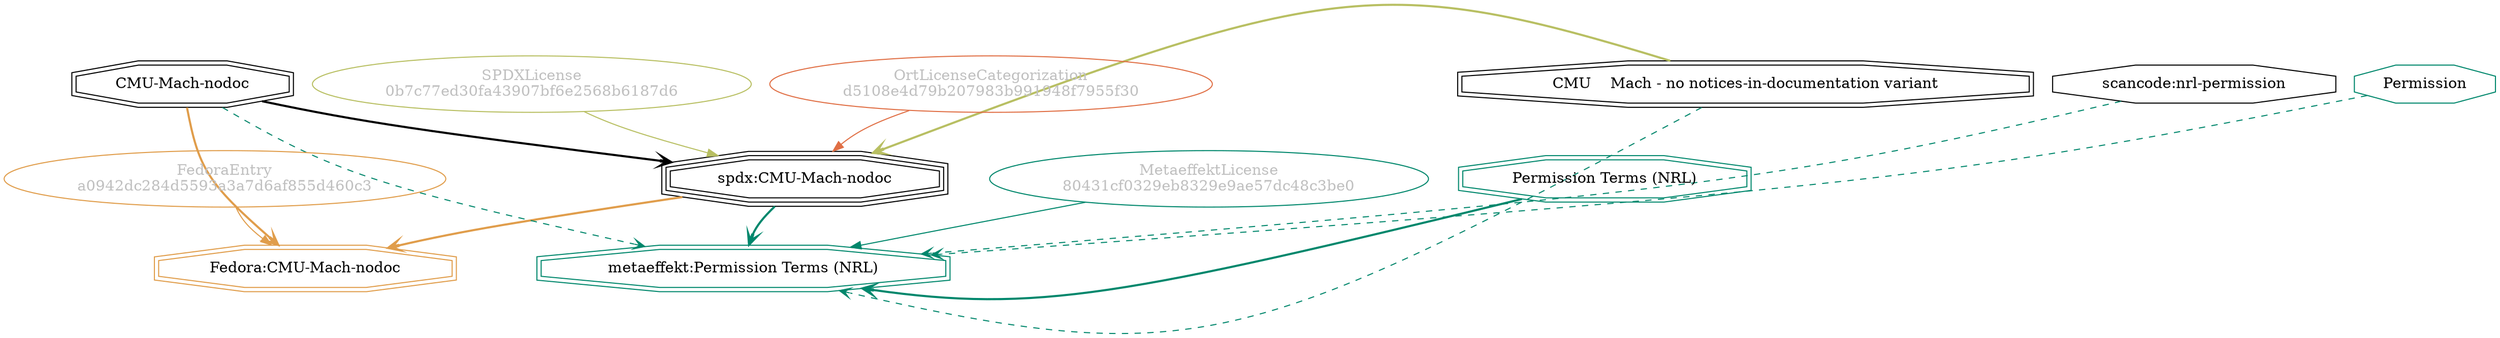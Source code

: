 strict digraph {
    node [shape=box];
    graph [splines=curved];
    1277 [label="SPDXLicense\n0b7c77ed30fa43907bf6e2568b6187d6"
         ,fontcolor=gray
         ,color="#b8bf62"
         ,fillcolor="beige;1"
         ,shape=ellipse];
    1278 [label="spdx:CMU-Mach-nodoc"
         ,shape=tripleoctagon];
    1279 [label="CMU-Mach-nodoc"
         ,shape=doubleoctagon];
    1280 [label="CMU    Mach - no notices-in-documentation variant"
         ,shape=doubleoctagon];
    6237 [label="FedoraEntry\na0942dc284d5593a3a7d6af855d460c3"
         ,fontcolor=gray
         ,color="#e09d4b"
         ,fillcolor="beige;1"
         ,shape=ellipse];
    6238 [label="Fedora:CMU-Mach-nodoc"
         ,color="#e09d4b"
         ,shape=doubleoctagon];
    20791 [label="scancode:nrl-permission"
          ,shape=octagon];
    28633 [label="OrtLicenseCategorization\nd5108e4d79b207983b991948f7955f30"
          ,fontcolor=gray
          ,color="#e06f45"
          ,fillcolor="beige;1"
          ,shape=ellipse];
    43464 [label=Permission
          ,color="#00876c"
          ,shape=octagon];
    47420 [label="MetaeffektLicense\n80431cf0329eb8329e9ae57dc48c3be0"
          ,fontcolor=gray
          ,color="#00876c"
          ,fillcolor="beige;1"
          ,shape=ellipse];
    47421 [label="metaeffekt:Permission Terms (NRL)"
          ,color="#00876c"
          ,shape=doubleoctagon];
    47422 [label="Permission Terms (NRL)"
          ,color="#00876c"
          ,shape=doubleoctagon];
    1277 -> 1278 [weight=0.5
                 ,color="#b8bf62"];
    1278 -> 6238 [style=bold
                 ,arrowhead=vee
                 ,weight=0.7
                 ,color="#e09d4b"];
    1278 -> 47421 [style=bold
                  ,arrowhead=vee
                  ,weight=0.7
                  ,color="#00876c"];
    1279 -> 1278 [style=bold
                 ,arrowhead=vee
                 ,weight=0.7];
    1279 -> 6238 [style=bold
                 ,arrowhead=vee
                 ,weight=0.7
                 ,color="#e09d4b"];
    1279 -> 47421 [style=dashed
                  ,arrowhead=vee
                  ,weight=0.5
                  ,color="#00876c"];
    1280 -> 1278 [style=bold
                 ,arrowhead=vee
                 ,weight=0.7
                 ,color="#b8bf62"];
    1280 -> 47421 [style=dashed
                  ,arrowhead=vee
                  ,weight=0.5
                  ,color="#00876c"];
    6237 -> 6238 [weight=0.5
                 ,color="#e09d4b"];
    20791 -> 47421 [style=dashed
                   ,arrowhead=vee
                   ,weight=0.5
                   ,color="#00876c"];
    28633 -> 1278 [weight=0.5
                  ,color="#e06f45"];
    43464 -> 47421 [style=dashed
                   ,arrowhead=vee
                   ,weight=0.5
                   ,color="#00876c"];
    47420 -> 47421 [weight=0.5
                   ,color="#00876c"];
    47422 -> 47421 [style=bold
                   ,arrowhead=vee
                   ,weight=0.7
                   ,color="#00876c"];
    47422 -> 47421 [style=bold
                   ,arrowhead=vee
                   ,weight=0.7
                   ,color="#00876c"];
}
